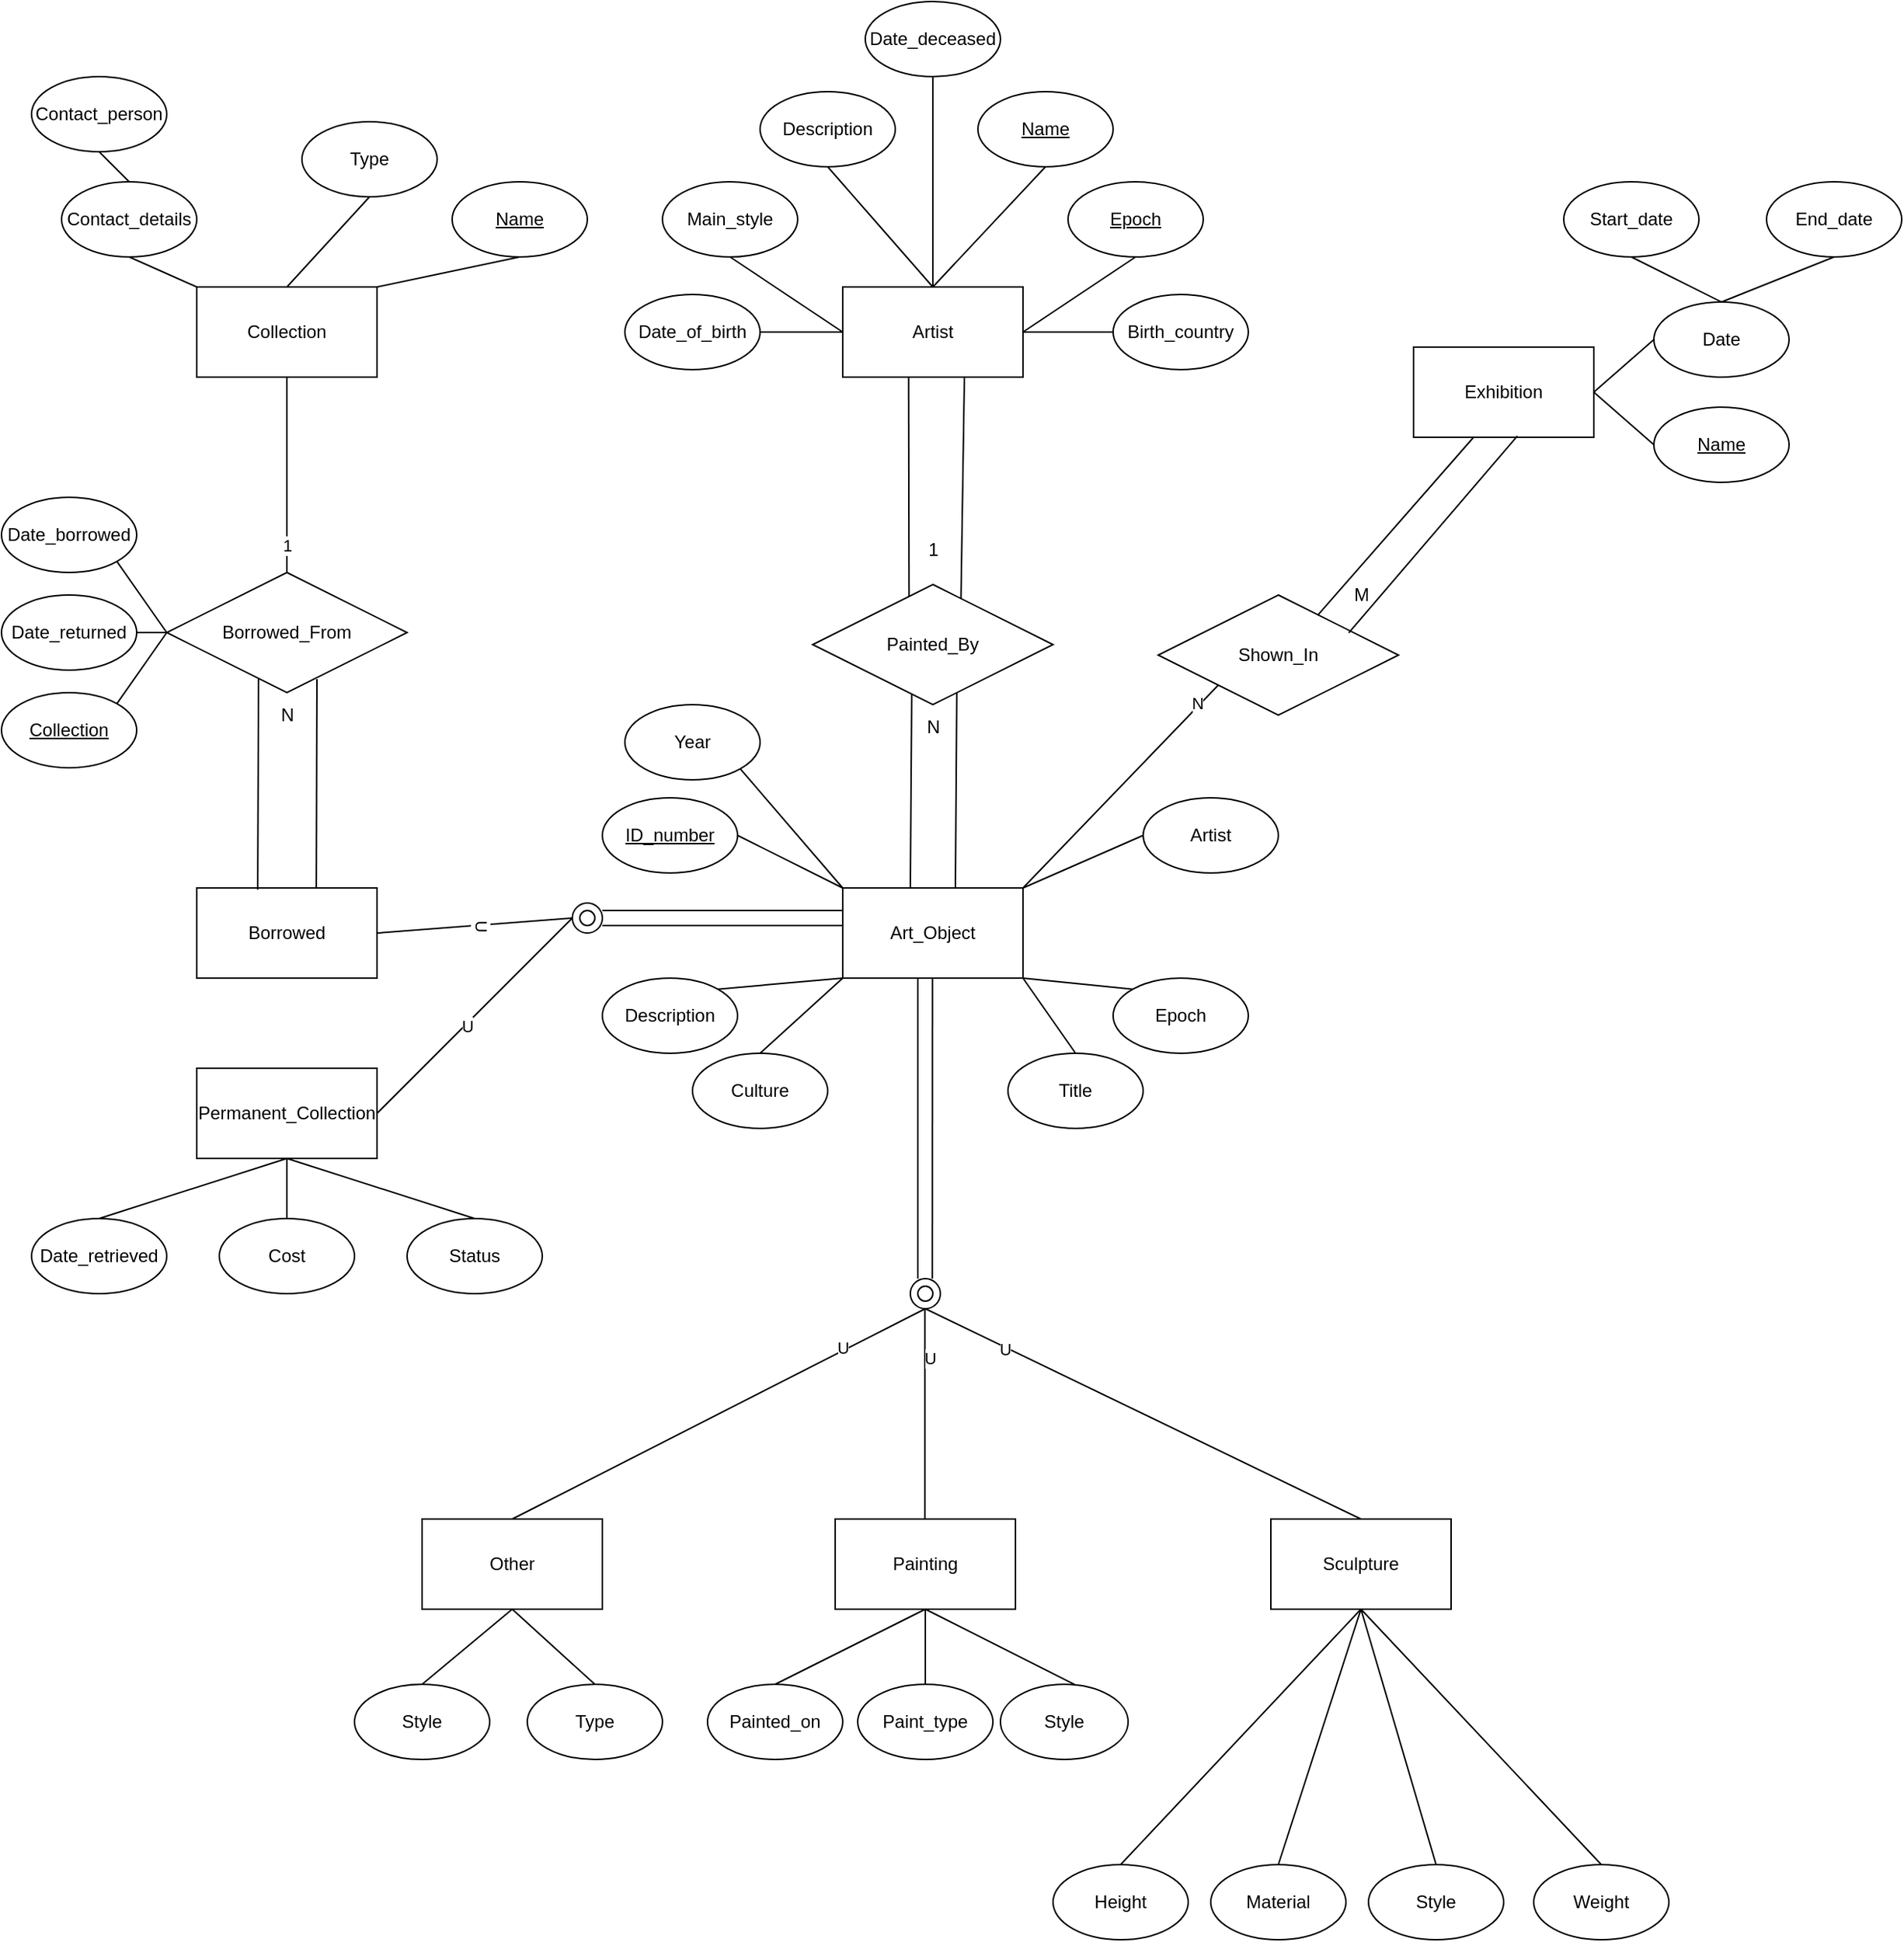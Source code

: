<mxfile version="22.1.5" type="github">
  <diagram id="R2lEEEUBdFMjLlhIrx00" name="Page-1">
    <mxGraphModel dx="1245" dy="2583" grid="1" gridSize="10" guides="1" tooltips="1" connect="1" arrows="1" fold="1" page="1" pageScale="1" pageWidth="850" pageHeight="1100" math="0" shadow="0" extFonts="Permanent Marker^https://fonts.googleapis.com/css?family=Permanent+Marker">
      <root>
        <mxCell id="0" />
        <mxCell id="1" parent="0" />
        <mxCell id="sVzuglEd-QTHvD8uHTBj-1" value="Collection" style="rounded=0;whiteSpace=wrap;html=1;" vertex="1" parent="1">
          <mxGeometry x="140" y="150" width="120" height="60" as="geometry" />
        </mxCell>
        <mxCell id="sVzuglEd-QTHvD8uHTBj-2" value="&lt;u&gt;Name&lt;/u&gt;" style="ellipse;whiteSpace=wrap;html=1;" vertex="1" parent="1">
          <mxGeometry x="310" y="80" width="90" height="50" as="geometry" />
        </mxCell>
        <mxCell id="sVzuglEd-QTHvD8uHTBj-3" value="Type" style="ellipse;whiteSpace=wrap;html=1;" vertex="1" parent="1">
          <mxGeometry x="210" y="40" width="90" height="50" as="geometry" />
        </mxCell>
        <mxCell id="sVzuglEd-QTHvD8uHTBj-4" value="" style="endArrow=none;html=1;rounded=0;exitX=1;exitY=0;exitDx=0;exitDy=0;entryX=0.5;entryY=1;entryDx=0;entryDy=0;" edge="1" parent="1" source="sVzuglEd-QTHvD8uHTBj-1" target="sVzuglEd-QTHvD8uHTBj-2">
          <mxGeometry width="50" height="50" relative="1" as="geometry">
            <mxPoint x="200" y="180" as="sourcePoint" />
            <mxPoint x="250" y="130" as="targetPoint" />
          </mxGeometry>
        </mxCell>
        <mxCell id="sVzuglEd-QTHvD8uHTBj-6" value="Contact_details" style="ellipse;whiteSpace=wrap;html=1;" vertex="1" parent="1">
          <mxGeometry x="50" y="80" width="90" height="50" as="geometry" />
        </mxCell>
        <mxCell id="sVzuglEd-QTHvD8uHTBj-7" value="" style="endArrow=none;html=1;rounded=0;exitX=0;exitY=0;exitDx=0;exitDy=0;entryX=0.5;entryY=1;entryDx=0;entryDy=0;" edge="1" parent="1" source="sVzuglEd-QTHvD8uHTBj-1" target="sVzuglEd-QTHvD8uHTBj-6">
          <mxGeometry width="50" height="50" relative="1" as="geometry">
            <mxPoint x="200" y="180" as="sourcePoint" />
            <mxPoint x="250" y="130" as="targetPoint" />
          </mxGeometry>
        </mxCell>
        <mxCell id="sVzuglEd-QTHvD8uHTBj-8" value="" style="endArrow=none;html=1;rounded=0;exitX=0.5;exitY=0;exitDx=0;exitDy=0;entryX=0.5;entryY=1;entryDx=0;entryDy=0;" edge="1" parent="1" source="sVzuglEd-QTHvD8uHTBj-1" target="sVzuglEd-QTHvD8uHTBj-3">
          <mxGeometry width="50" height="50" relative="1" as="geometry">
            <mxPoint x="200" y="180" as="sourcePoint" />
            <mxPoint x="250" y="130" as="targetPoint" />
          </mxGeometry>
        </mxCell>
        <mxCell id="sVzuglEd-QTHvD8uHTBj-9" value="Contact_person" style="ellipse;whiteSpace=wrap;html=1;" vertex="1" parent="1">
          <mxGeometry x="30" y="10" width="90" height="50" as="geometry" />
        </mxCell>
        <mxCell id="sVzuglEd-QTHvD8uHTBj-10" value="" style="endArrow=none;html=1;rounded=0;entryX=0.5;entryY=0;entryDx=0;entryDy=0;exitX=0.5;exitY=1;exitDx=0;exitDy=0;" edge="1" parent="1" source="sVzuglEd-QTHvD8uHTBj-9" target="sVzuglEd-QTHvD8uHTBj-6">
          <mxGeometry width="50" height="50" relative="1" as="geometry">
            <mxPoint x="200" y="180" as="sourcePoint" />
            <mxPoint x="250" y="130" as="targetPoint" />
          </mxGeometry>
        </mxCell>
        <mxCell id="sVzuglEd-QTHvD8uHTBj-11" value="Borrowed" style="rounded=0;whiteSpace=wrap;html=1;" vertex="1" parent="1">
          <mxGeometry x="140" y="550" width="120" height="60" as="geometry" />
        </mxCell>
        <mxCell id="sVzuglEd-QTHvD8uHTBj-16" value="Borrowed_From" style="rhombus;whiteSpace=wrap;html=1;" vertex="1" parent="1">
          <mxGeometry x="120" y="340" width="160" height="80" as="geometry" />
        </mxCell>
        <mxCell id="sVzuglEd-QTHvD8uHTBj-17" value="" style="endArrow=none;html=1;rounded=0;entryX=0.382;entryY=0.887;entryDx=0;entryDy=0;entryPerimeter=0;exitX=0.338;exitY=0.019;exitDx=0;exitDy=0;exitPerimeter=0;" edge="1" parent="1" source="sVzuglEd-QTHvD8uHTBj-11" target="sVzuglEd-QTHvD8uHTBj-16">
          <mxGeometry width="50" height="50" relative="1" as="geometry">
            <mxPoint x="181" y="570" as="sourcePoint" />
            <mxPoint x="170" y="430" as="targetPoint" />
          </mxGeometry>
        </mxCell>
        <mxCell id="sVzuglEd-QTHvD8uHTBj-18" value="" style="endArrow=none;html=1;rounded=0;entryX=0.382;entryY=0.887;entryDx=0;entryDy=0;entryPerimeter=0;exitX=0.663;exitY=0.002;exitDx=0;exitDy=0;exitPerimeter=0;" edge="1" parent="1" source="sVzuglEd-QTHvD8uHTBj-11">
          <mxGeometry width="50" height="50" relative="1" as="geometry">
            <mxPoint x="220" y="570" as="sourcePoint" />
            <mxPoint x="220" y="411" as="targetPoint" />
          </mxGeometry>
        </mxCell>
        <mxCell id="sVzuglEd-QTHvD8uHTBj-19" value="" style="endArrow=none;html=1;rounded=0;exitX=0.5;exitY=0;exitDx=0;exitDy=0;entryX=0.5;entryY=1;entryDx=0;entryDy=0;" edge="1" parent="1" source="sVzuglEd-QTHvD8uHTBj-16" target="sVzuglEd-QTHvD8uHTBj-1">
          <mxGeometry width="50" height="50" relative="1" as="geometry">
            <mxPoint x="150" y="290" as="sourcePoint" />
            <mxPoint x="200" y="240" as="targetPoint" />
          </mxGeometry>
        </mxCell>
        <mxCell id="sVzuglEd-QTHvD8uHTBj-20" value="1" style="edgeLabel;html=1;align=center;verticalAlign=middle;resizable=0;points=[];" vertex="1" connectable="0" parent="sVzuglEd-QTHvD8uHTBj-19">
          <mxGeometry x="-0.722" relative="1" as="geometry">
            <mxPoint as="offset" />
          </mxGeometry>
        </mxCell>
        <mxCell id="sVzuglEd-QTHvD8uHTBj-21" value="N" style="text;html=1;align=center;verticalAlign=middle;resizable=0;points=[];autosize=1;strokeColor=none;fillColor=none;" vertex="1" parent="1">
          <mxGeometry x="185" y="420" width="30" height="30" as="geometry" />
        </mxCell>
        <mxCell id="sVzuglEd-QTHvD8uHTBj-22" value="Date_returned" style="ellipse;whiteSpace=wrap;html=1;" vertex="1" parent="1">
          <mxGeometry x="10" y="355" width="90" height="50" as="geometry" />
        </mxCell>
        <mxCell id="sVzuglEd-QTHvD8uHTBj-23" value="&lt;u&gt;Collection&lt;/u&gt;" style="ellipse;whiteSpace=wrap;html=1;" vertex="1" parent="1">
          <mxGeometry x="10" y="420" width="90" height="50" as="geometry" />
        </mxCell>
        <mxCell id="sVzuglEd-QTHvD8uHTBj-24" value="Date_borrowed" style="ellipse;whiteSpace=wrap;html=1;" vertex="1" parent="1">
          <mxGeometry x="10" y="290" width="90" height="50" as="geometry" />
        </mxCell>
        <mxCell id="sVzuglEd-QTHvD8uHTBj-25" value="" style="endArrow=none;html=1;rounded=0;exitX=1;exitY=0.5;exitDx=0;exitDy=0;entryX=0;entryY=0.5;entryDx=0;entryDy=0;" edge="1" parent="1" source="sVzuglEd-QTHvD8uHTBj-22" target="sVzuglEd-QTHvD8uHTBj-16">
          <mxGeometry width="50" height="50" relative="1" as="geometry">
            <mxPoint x="120" y="390" as="sourcePoint" />
            <mxPoint x="170" y="340" as="targetPoint" />
          </mxGeometry>
        </mxCell>
        <mxCell id="sVzuglEd-QTHvD8uHTBj-26" value="" style="endArrow=none;html=1;rounded=0;entryX=1;entryY=1;entryDx=0;entryDy=0;" edge="1" parent="1" target="sVzuglEd-QTHvD8uHTBj-24">
          <mxGeometry width="50" height="50" relative="1" as="geometry">
            <mxPoint x="120" y="380" as="sourcePoint" />
            <mxPoint x="160" y="350" as="targetPoint" />
          </mxGeometry>
        </mxCell>
        <mxCell id="sVzuglEd-QTHvD8uHTBj-27" value="" style="endArrow=none;html=1;rounded=0;entryX=0;entryY=0.5;entryDx=0;entryDy=0;exitX=1;exitY=0;exitDx=0;exitDy=0;" edge="1" parent="1" source="sVzuglEd-QTHvD8uHTBj-23" target="sVzuglEd-QTHvD8uHTBj-16">
          <mxGeometry width="50" height="50" relative="1" as="geometry">
            <mxPoint x="110" y="400" as="sourcePoint" />
            <mxPoint x="160" y="350" as="targetPoint" />
          </mxGeometry>
        </mxCell>
        <mxCell id="sVzuglEd-QTHvD8uHTBj-28" value="Artist" style="rounded=0;whiteSpace=wrap;html=1;" vertex="1" parent="1">
          <mxGeometry x="570" y="150" width="120" height="60" as="geometry" />
        </mxCell>
        <mxCell id="sVzuglEd-QTHvD8uHTBj-29" value="Date_of_birth" style="ellipse;whiteSpace=wrap;html=1;" vertex="1" parent="1">
          <mxGeometry x="425" y="155" width="90" height="50" as="geometry" />
        </mxCell>
        <mxCell id="sVzuglEd-QTHvD8uHTBj-30" value="Main_style" style="ellipse;whiteSpace=wrap;html=1;" vertex="1" parent="1">
          <mxGeometry x="450" y="80" width="90" height="50" as="geometry" />
        </mxCell>
        <mxCell id="sVzuglEd-QTHvD8uHTBj-31" value="Description" style="ellipse;whiteSpace=wrap;html=1;" vertex="1" parent="1">
          <mxGeometry x="515" y="20" width="90" height="50" as="geometry" />
        </mxCell>
        <mxCell id="sVzuglEd-QTHvD8uHTBj-32" value="&lt;u&gt;Name&lt;/u&gt;" style="ellipse;whiteSpace=wrap;html=1;" vertex="1" parent="1">
          <mxGeometry x="660" y="20" width="90" height="50" as="geometry" />
        </mxCell>
        <mxCell id="sVzuglEd-QTHvD8uHTBj-33" value="&lt;u&gt;Epoch&lt;/u&gt;" style="ellipse;whiteSpace=wrap;html=1;" vertex="1" parent="1">
          <mxGeometry x="720" y="80" width="90" height="50" as="geometry" />
        </mxCell>
        <mxCell id="sVzuglEd-QTHvD8uHTBj-34" value="Date_deceased" style="ellipse;whiteSpace=wrap;html=1;" vertex="1" parent="1">
          <mxGeometry x="585" y="-40" width="90" height="50" as="geometry" />
        </mxCell>
        <mxCell id="sVzuglEd-QTHvD8uHTBj-35" value="" style="endArrow=none;html=1;rounded=0;exitX=0;exitY=0.5;exitDx=0;exitDy=0;entryX=1;entryY=0.5;entryDx=0;entryDy=0;" edge="1" parent="1" source="sVzuglEd-QTHvD8uHTBj-28" target="sVzuglEd-QTHvD8uHTBj-29">
          <mxGeometry width="50" height="50" relative="1" as="geometry">
            <mxPoint x="520" y="120" as="sourcePoint" />
            <mxPoint x="570" y="70" as="targetPoint" />
          </mxGeometry>
        </mxCell>
        <mxCell id="sVzuglEd-QTHvD8uHTBj-36" value="" style="endArrow=none;html=1;rounded=0;exitX=0;exitY=0.5;exitDx=0;exitDy=0;entryX=0.5;entryY=1;entryDx=0;entryDy=0;" edge="1" parent="1" source="sVzuglEd-QTHvD8uHTBj-28" target="sVzuglEd-QTHvD8uHTBj-30">
          <mxGeometry width="50" height="50" relative="1" as="geometry">
            <mxPoint x="520" y="120" as="sourcePoint" />
            <mxPoint x="570" y="70" as="targetPoint" />
          </mxGeometry>
        </mxCell>
        <mxCell id="sVzuglEd-QTHvD8uHTBj-37" value="" style="endArrow=none;html=1;rounded=0;exitX=0.5;exitY=0;exitDx=0;exitDy=0;" edge="1" parent="1" source="sVzuglEd-QTHvD8uHTBj-28">
          <mxGeometry width="50" height="50" relative="1" as="geometry">
            <mxPoint x="520" y="120" as="sourcePoint" />
            <mxPoint x="560" y="70" as="targetPoint" />
          </mxGeometry>
        </mxCell>
        <mxCell id="sVzuglEd-QTHvD8uHTBj-38" value="" style="endArrow=none;html=1;rounded=0;exitX=0.5;exitY=0;exitDx=0;exitDy=0;entryX=0.5;entryY=1;entryDx=0;entryDy=0;" edge="1" parent="1" source="sVzuglEd-QTHvD8uHTBj-28" target="sVzuglEd-QTHvD8uHTBj-34">
          <mxGeometry width="50" height="50" relative="1" as="geometry">
            <mxPoint x="520" y="120" as="sourcePoint" />
            <mxPoint x="570" y="70" as="targetPoint" />
          </mxGeometry>
        </mxCell>
        <mxCell id="sVzuglEd-QTHvD8uHTBj-39" value="" style="endArrow=none;html=1;rounded=0;exitX=0.5;exitY=0;exitDx=0;exitDy=0;entryX=0.5;entryY=1;entryDx=0;entryDy=0;" edge="1" parent="1" source="sVzuglEd-QTHvD8uHTBj-28" target="sVzuglEd-QTHvD8uHTBj-32">
          <mxGeometry width="50" height="50" relative="1" as="geometry">
            <mxPoint x="520" y="120" as="sourcePoint" />
            <mxPoint x="570" y="70" as="targetPoint" />
          </mxGeometry>
        </mxCell>
        <mxCell id="sVzuglEd-QTHvD8uHTBj-40" value="" style="endArrow=none;html=1;rounded=0;exitX=1;exitY=0.5;exitDx=0;exitDy=0;entryX=0.5;entryY=1;entryDx=0;entryDy=0;" edge="1" parent="1" source="sVzuglEd-QTHvD8uHTBj-28" target="sVzuglEd-QTHvD8uHTBj-33">
          <mxGeometry width="50" height="50" relative="1" as="geometry">
            <mxPoint x="520" y="120" as="sourcePoint" />
            <mxPoint x="570" y="70" as="targetPoint" />
          </mxGeometry>
        </mxCell>
        <mxCell id="sVzuglEd-QTHvD8uHTBj-41" value="Birth_country" style="ellipse;whiteSpace=wrap;html=1;" vertex="1" parent="1">
          <mxGeometry x="750" y="155" width="90" height="50" as="geometry" />
        </mxCell>
        <mxCell id="sVzuglEd-QTHvD8uHTBj-42" value="" style="endArrow=none;html=1;rounded=0;exitX=1;exitY=0.5;exitDx=0;exitDy=0;entryX=0;entryY=0.5;entryDx=0;entryDy=0;" edge="1" parent="1" source="sVzuglEd-QTHvD8uHTBj-28" target="sVzuglEd-QTHvD8uHTBj-41">
          <mxGeometry width="50" height="50" relative="1" as="geometry">
            <mxPoint x="670" y="130" as="sourcePoint" />
            <mxPoint x="720" y="80" as="targetPoint" />
          </mxGeometry>
        </mxCell>
        <mxCell id="sVzuglEd-QTHvD8uHTBj-43" value="Shown_In" style="rhombus;whiteSpace=wrap;html=1;" vertex="1" parent="1">
          <mxGeometry x="780" y="355" width="160" height="80" as="geometry" />
        </mxCell>
        <mxCell id="sVzuglEd-QTHvD8uHTBj-45" value="" style="endArrow=none;html=1;rounded=0;entryX=0.371;entryY=0.992;entryDx=0;entryDy=0;entryPerimeter=0;exitX=0.401;exitY=0.119;exitDx=0;exitDy=0;exitPerimeter=0;" edge="1" parent="1" source="sVzuglEd-QTHvD8uHTBj-75">
          <mxGeometry width="50" height="50" relative="1" as="geometry">
            <mxPoint x="613.82" y="349.68" as="sourcePoint" />
            <mxPoint x="613.86" y="210" as="targetPoint" />
          </mxGeometry>
        </mxCell>
        <mxCell id="sVzuglEd-QTHvD8uHTBj-47" value="" style="endArrow=none;html=1;rounded=0;entryX=0.371;entryY=0.992;entryDx=0;entryDy=0;entryPerimeter=0;exitX=0.617;exitY=0.125;exitDx=0;exitDy=0;exitPerimeter=0;" edge="1" parent="1" source="sVzuglEd-QTHvD8uHTBj-75">
          <mxGeometry width="50" height="50" relative="1" as="geometry">
            <mxPoint x="650" y="349" as="sourcePoint" />
            <mxPoint x="651" y="210" as="targetPoint" />
          </mxGeometry>
        </mxCell>
        <mxCell id="sVzuglEd-QTHvD8uHTBj-48" value="1" style="text;html=1;align=center;verticalAlign=middle;resizable=0;points=[];autosize=1;strokeColor=none;fillColor=none;" vertex="1" parent="1">
          <mxGeometry x="615" y="310" width="30" height="30" as="geometry" />
        </mxCell>
        <mxCell id="sVzuglEd-QTHvD8uHTBj-49" value="" style="endArrow=none;html=1;rounded=0;entryX=0.371;entryY=0.992;entryDx=0;entryDy=0;entryPerimeter=0;exitX=0.403;exitY=0.115;exitDx=0;exitDy=0;exitPerimeter=0;" edge="1" parent="1">
          <mxGeometry width="50" height="50" relative="1" as="geometry">
            <mxPoint x="615" y="550" as="sourcePoint" />
            <mxPoint x="616" y="411" as="targetPoint" />
          </mxGeometry>
        </mxCell>
        <mxCell id="sVzuglEd-QTHvD8uHTBj-50" value="" style="endArrow=none;html=1;rounded=0;entryX=0.371;entryY=0.992;entryDx=0;entryDy=0;entryPerimeter=0;exitX=0.403;exitY=0.115;exitDx=0;exitDy=0;exitPerimeter=0;" edge="1" parent="1">
          <mxGeometry width="50" height="50" relative="1" as="geometry">
            <mxPoint x="645" y="550" as="sourcePoint" />
            <mxPoint x="646" y="411" as="targetPoint" />
          </mxGeometry>
        </mxCell>
        <mxCell id="sVzuglEd-QTHvD8uHTBj-51" value="N" style="text;html=1;align=center;verticalAlign=middle;resizable=0;points=[];autosize=1;strokeColor=none;fillColor=none;" vertex="1" parent="1">
          <mxGeometry x="615" y="428" width="30" height="30" as="geometry" />
        </mxCell>
        <mxCell id="sVzuglEd-QTHvD8uHTBj-52" value="Art_Object" style="rounded=0;whiteSpace=wrap;html=1;" vertex="1" parent="1">
          <mxGeometry x="570" y="550" width="120" height="60" as="geometry" />
        </mxCell>
        <mxCell id="sVzuglEd-QTHvD8uHTBj-53" value="&lt;u&gt;ID_number&lt;/u&gt;" style="ellipse;whiteSpace=wrap;html=1;" vertex="1" parent="1">
          <mxGeometry x="410" y="490" width="90" height="50" as="geometry" />
        </mxCell>
        <mxCell id="sVzuglEd-QTHvD8uHTBj-54" value="" style="endArrow=none;html=1;rounded=0;entryX=0;entryY=0;entryDx=0;entryDy=0;exitX=1;exitY=0.5;exitDx=0;exitDy=0;" edge="1" parent="1" source="sVzuglEd-QTHvD8uHTBj-53" target="sVzuglEd-QTHvD8uHTBj-52">
          <mxGeometry width="50" height="50" relative="1" as="geometry">
            <mxPoint x="490" y="540" as="sourcePoint" />
            <mxPoint x="500" y="480" as="targetPoint" />
          </mxGeometry>
        </mxCell>
        <mxCell id="sVzuglEd-QTHvD8uHTBj-55" value="Artist" style="ellipse;whiteSpace=wrap;html=1;" vertex="1" parent="1">
          <mxGeometry x="770" y="490" width="90" height="50" as="geometry" />
        </mxCell>
        <mxCell id="sVzuglEd-QTHvD8uHTBj-56" value="" style="endArrow=none;html=1;rounded=0;entryX=1;entryY=0;entryDx=0;entryDy=0;exitX=0;exitY=0.5;exitDx=0;exitDy=0;" edge="1" parent="1" source="sVzuglEd-QTHvD8uHTBj-55" target="sVzuglEd-QTHvD8uHTBj-52">
          <mxGeometry width="50" height="50" relative="1" as="geometry">
            <mxPoint x="630" y="620" as="sourcePoint" />
            <mxPoint x="680" y="570" as="targetPoint" />
          </mxGeometry>
        </mxCell>
        <mxCell id="sVzuglEd-QTHvD8uHTBj-57" value="Description" style="ellipse;whiteSpace=wrap;html=1;" vertex="1" parent="1">
          <mxGeometry x="410" y="610" width="90" height="50" as="geometry" />
        </mxCell>
        <mxCell id="sVzuglEd-QTHvD8uHTBj-58" value="Culture" style="ellipse;whiteSpace=wrap;html=1;" vertex="1" parent="1">
          <mxGeometry x="470" y="660" width="90" height="50" as="geometry" />
        </mxCell>
        <mxCell id="sVzuglEd-QTHvD8uHTBj-59" value="Epoch" style="ellipse;whiteSpace=wrap;html=1;" vertex="1" parent="1">
          <mxGeometry x="750" y="610" width="90" height="50" as="geometry" />
        </mxCell>
        <mxCell id="sVzuglEd-QTHvD8uHTBj-60" value="Title" style="ellipse;whiteSpace=wrap;html=1;" vertex="1" parent="1">
          <mxGeometry x="680" y="660" width="90" height="50" as="geometry" />
        </mxCell>
        <mxCell id="sVzuglEd-QTHvD8uHTBj-61" value="" style="endArrow=none;html=1;rounded=0;exitX=0;exitY=1;exitDx=0;exitDy=0;entryX=1;entryY=0;entryDx=0;entryDy=0;" edge="1" parent="1" source="sVzuglEd-QTHvD8uHTBj-52" target="sVzuglEd-QTHvD8uHTBj-57">
          <mxGeometry width="50" height="50" relative="1" as="geometry">
            <mxPoint x="520" y="540" as="sourcePoint" />
            <mxPoint x="570" y="490" as="targetPoint" />
          </mxGeometry>
        </mxCell>
        <mxCell id="sVzuglEd-QTHvD8uHTBj-62" value="" style="endArrow=none;html=1;rounded=0;entryX=0;entryY=1;entryDx=0;entryDy=0;exitX=0.5;exitY=0;exitDx=0;exitDy=0;" edge="1" parent="1" source="sVzuglEd-QTHvD8uHTBj-58" target="sVzuglEd-QTHvD8uHTBj-52">
          <mxGeometry width="50" height="50" relative="1" as="geometry">
            <mxPoint x="520" y="540" as="sourcePoint" />
            <mxPoint x="570" y="490" as="targetPoint" />
          </mxGeometry>
        </mxCell>
        <mxCell id="sVzuglEd-QTHvD8uHTBj-63" value="" style="endArrow=none;html=1;rounded=0;entryX=1;entryY=1;entryDx=0;entryDy=0;exitX=0;exitY=0;exitDx=0;exitDy=0;" edge="1" parent="1" source="sVzuglEd-QTHvD8uHTBj-59" target="sVzuglEd-QTHvD8uHTBj-52">
          <mxGeometry width="50" height="50" relative="1" as="geometry">
            <mxPoint x="520" y="540" as="sourcePoint" />
            <mxPoint x="570" y="490" as="targetPoint" />
          </mxGeometry>
        </mxCell>
        <mxCell id="sVzuglEd-QTHvD8uHTBj-64" value="" style="endArrow=none;html=1;rounded=0;entryX=1;entryY=1;entryDx=0;entryDy=0;exitX=0.5;exitY=0;exitDx=0;exitDy=0;" edge="1" parent="1" source="sVzuglEd-QTHvD8uHTBj-60" target="sVzuglEd-QTHvD8uHTBj-52">
          <mxGeometry width="50" height="50" relative="1" as="geometry">
            <mxPoint x="520" y="540" as="sourcePoint" />
            <mxPoint x="570" y="490" as="targetPoint" />
          </mxGeometry>
        </mxCell>
        <mxCell id="sVzuglEd-QTHvD8uHTBj-65" value="Year" style="ellipse;whiteSpace=wrap;html=1;" vertex="1" parent="1">
          <mxGeometry x="425" y="428" width="90" height="50" as="geometry" />
        </mxCell>
        <mxCell id="sVzuglEd-QTHvD8uHTBj-66" value="" style="endArrow=none;html=1;rounded=0;exitX=0;exitY=0;exitDx=0;exitDy=0;entryX=1;entryY=1;entryDx=0;entryDy=0;" edge="1" parent="1" source="sVzuglEd-QTHvD8uHTBj-52" target="sVzuglEd-QTHvD8uHTBj-65">
          <mxGeometry width="50" height="50" relative="1" as="geometry">
            <mxPoint x="520" y="540" as="sourcePoint" />
            <mxPoint x="570" y="490" as="targetPoint" />
          </mxGeometry>
        </mxCell>
        <mxCell id="sVzuglEd-QTHvD8uHTBj-67" value="" style="endArrow=none;html=1;rounded=0;exitX=0;exitY=0.25;exitDx=0;exitDy=0;" edge="1" parent="1" source="sVzuglEd-QTHvD8uHTBj-52">
          <mxGeometry width="50" height="50" relative="1" as="geometry">
            <mxPoint x="310" y="490" as="sourcePoint" />
            <mxPoint x="410" y="565" as="targetPoint" />
          </mxGeometry>
        </mxCell>
        <mxCell id="sVzuglEd-QTHvD8uHTBj-68" value="" style="endArrow=none;html=1;rounded=0;exitX=0;exitY=0.25;exitDx=0;exitDy=0;" edge="1" parent="1">
          <mxGeometry width="50" height="50" relative="1" as="geometry">
            <mxPoint x="570" y="575" as="sourcePoint" />
            <mxPoint x="410" y="575" as="targetPoint" />
          </mxGeometry>
        </mxCell>
        <mxCell id="sVzuglEd-QTHvD8uHTBj-69" value="" style="ellipse;whiteSpace=wrap;html=1;aspect=fixed;" vertex="1" parent="1">
          <mxGeometry x="390" y="560" width="20" height="20" as="geometry" />
        </mxCell>
        <mxCell id="sVzuglEd-QTHvD8uHTBj-72" value="" style="ellipse;whiteSpace=wrap;html=1;aspect=fixed;" vertex="1" parent="1">
          <mxGeometry x="395" y="565" width="10" height="10" as="geometry" />
        </mxCell>
        <mxCell id="sVzuglEd-QTHvD8uHTBj-73" value="" style="endArrow=none;html=1;rounded=0;exitX=0;exitY=0.5;exitDx=0;exitDy=0;entryX=1;entryY=0.5;entryDx=0;entryDy=0;" edge="1" parent="1" source="sVzuglEd-QTHvD8uHTBj-69" target="sVzuglEd-QTHvD8uHTBj-11">
          <mxGeometry width="50" height="50" relative="1" as="geometry">
            <mxPoint x="280" y="530" as="sourcePoint" />
            <mxPoint x="330" y="480" as="targetPoint" />
          </mxGeometry>
        </mxCell>
        <mxCell id="sVzuglEd-QTHvD8uHTBj-74" value="U" style="edgeLabel;html=1;align=center;verticalAlign=middle;resizable=0;points=[];rotation=90;" vertex="1" connectable="0" parent="sVzuglEd-QTHvD8uHTBj-73">
          <mxGeometry x="-0.072" y="3" relative="1" as="geometry">
            <mxPoint y="-3" as="offset" />
          </mxGeometry>
        </mxCell>
        <mxCell id="sVzuglEd-QTHvD8uHTBj-75" value="Painted_By" style="rhombus;whiteSpace=wrap;html=1;" vertex="1" parent="1">
          <mxGeometry x="550" y="348" width="160" height="80" as="geometry" />
        </mxCell>
        <mxCell id="sVzuglEd-QTHvD8uHTBj-76" value="" style="endArrow=none;html=1;rounded=0;entryX=0;entryY=1;entryDx=0;entryDy=0;" edge="1" parent="1" target="sVzuglEd-QTHvD8uHTBj-43">
          <mxGeometry width="50" height="50" relative="1" as="geometry">
            <mxPoint x="690" y="550" as="sourcePoint" />
            <mxPoint x="740" y="460" as="targetPoint" />
          </mxGeometry>
        </mxCell>
        <mxCell id="sVzuglEd-QTHvD8uHTBj-77" value="N" style="edgeLabel;html=1;align=center;verticalAlign=middle;resizable=0;points=[];" vertex="1" connectable="0" parent="sVzuglEd-QTHvD8uHTBj-76">
          <mxGeometry x="0.81" y="2" relative="1" as="geometry">
            <mxPoint as="offset" />
          </mxGeometry>
        </mxCell>
        <mxCell id="sVzuglEd-QTHvD8uHTBj-78" value="" style="endArrow=none;html=1;rounded=0;entryX=0.664;entryY=0.168;entryDx=0;entryDy=0;entryPerimeter=0;" edge="1" parent="1" target="sVzuglEd-QTHvD8uHTBj-43">
          <mxGeometry width="50" height="50" relative="1" as="geometry">
            <mxPoint x="990" y="250" as="sourcePoint" />
            <mxPoint x="790" y="320" as="targetPoint" />
          </mxGeometry>
        </mxCell>
        <mxCell id="sVzuglEd-QTHvD8uHTBj-79" value="Exhibition" style="rounded=0;whiteSpace=wrap;html=1;" vertex="1" parent="1">
          <mxGeometry x="950" y="190" width="120" height="60" as="geometry" />
        </mxCell>
        <mxCell id="sVzuglEd-QTHvD8uHTBj-80" value="" style="endArrow=none;html=1;rounded=0;entryX=0.793;entryY=0.315;entryDx=0;entryDy=0;entryPerimeter=0;exitX=0.576;exitY=0.986;exitDx=0;exitDy=0;exitPerimeter=0;" edge="1" parent="1" source="sVzuglEd-QTHvD8uHTBj-79" target="sVzuglEd-QTHvD8uHTBj-43">
          <mxGeometry width="50" height="50" relative="1" as="geometry">
            <mxPoint x="1010" y="260" as="sourcePoint" />
            <mxPoint x="910" y="377" as="targetPoint" />
          </mxGeometry>
        </mxCell>
        <mxCell id="sVzuglEd-QTHvD8uHTBj-81" value="M" style="text;html=1;align=center;verticalAlign=middle;resizable=0;points=[];autosize=1;strokeColor=none;fillColor=none;" vertex="1" parent="1">
          <mxGeometry x="900" y="340" width="30" height="30" as="geometry" />
        </mxCell>
        <mxCell id="sVzuglEd-QTHvD8uHTBj-85" value="Date" style="ellipse;whiteSpace=wrap;html=1;" vertex="1" parent="1">
          <mxGeometry x="1110" y="160" width="90" height="50" as="geometry" />
        </mxCell>
        <mxCell id="sVzuglEd-QTHvD8uHTBj-86" value="&lt;u&gt;Name&lt;/u&gt;" style="ellipse;whiteSpace=wrap;html=1;" vertex="1" parent="1">
          <mxGeometry x="1110" y="230" width="90" height="50" as="geometry" />
        </mxCell>
        <mxCell id="sVzuglEd-QTHvD8uHTBj-87" value="" style="endArrow=none;html=1;rounded=0;entryX=1;entryY=0.5;entryDx=0;entryDy=0;exitX=0;exitY=0.5;exitDx=0;exitDy=0;" edge="1" parent="1" source="sVzuglEd-QTHvD8uHTBj-85" target="sVzuglEd-QTHvD8uHTBj-79">
          <mxGeometry width="50" height="50" relative="1" as="geometry">
            <mxPoint x="1140" y="280" as="sourcePoint" />
            <mxPoint x="1190" y="230" as="targetPoint" />
          </mxGeometry>
        </mxCell>
        <mxCell id="sVzuglEd-QTHvD8uHTBj-88" value="" style="endArrow=none;html=1;rounded=0;entryX=1;entryY=0.5;entryDx=0;entryDy=0;exitX=0;exitY=0.5;exitDx=0;exitDy=0;" edge="1" parent="1" source="sVzuglEd-QTHvD8uHTBj-86" target="sVzuglEd-QTHvD8uHTBj-79">
          <mxGeometry width="50" height="50" relative="1" as="geometry">
            <mxPoint x="1140" y="280" as="sourcePoint" />
            <mxPoint x="1190" y="230" as="targetPoint" />
          </mxGeometry>
        </mxCell>
        <mxCell id="sVzuglEd-QTHvD8uHTBj-89" value="Start_date" style="ellipse;whiteSpace=wrap;html=1;" vertex="1" parent="1">
          <mxGeometry x="1050" y="80" width="90" height="50" as="geometry" />
        </mxCell>
        <mxCell id="sVzuglEd-QTHvD8uHTBj-90" value="End_date" style="ellipse;whiteSpace=wrap;html=1;" vertex="1" parent="1">
          <mxGeometry x="1185" y="80" width="90" height="50" as="geometry" />
        </mxCell>
        <mxCell id="sVzuglEd-QTHvD8uHTBj-91" value="" style="endArrow=none;html=1;rounded=0;entryX=0.5;entryY=0;entryDx=0;entryDy=0;exitX=0.5;exitY=1;exitDx=0;exitDy=0;" edge="1" parent="1" source="sVzuglEd-QTHvD8uHTBj-89" target="sVzuglEd-QTHvD8uHTBj-85">
          <mxGeometry width="50" height="50" relative="1" as="geometry">
            <mxPoint x="1140" y="210" as="sourcePoint" />
            <mxPoint x="1190" y="160" as="targetPoint" />
          </mxGeometry>
        </mxCell>
        <mxCell id="sVzuglEd-QTHvD8uHTBj-92" value="" style="endArrow=none;html=1;rounded=0;entryX=0.5;entryY=0;entryDx=0;entryDy=0;exitX=0.5;exitY=1;exitDx=0;exitDy=0;" edge="1" parent="1" source="sVzuglEd-QTHvD8uHTBj-90" target="sVzuglEd-QTHvD8uHTBj-85">
          <mxGeometry width="50" height="50" relative="1" as="geometry">
            <mxPoint x="1140" y="210" as="sourcePoint" />
            <mxPoint x="1190" y="160" as="targetPoint" />
          </mxGeometry>
        </mxCell>
        <mxCell id="sVzuglEd-QTHvD8uHTBj-93" value="Permanent_Collection" style="rounded=0;whiteSpace=wrap;html=1;" vertex="1" parent="1">
          <mxGeometry x="140" y="670" width="120" height="60" as="geometry" />
        </mxCell>
        <mxCell id="sVzuglEd-QTHvD8uHTBj-95" value="Status" style="ellipse;whiteSpace=wrap;html=1;" vertex="1" parent="1">
          <mxGeometry x="280" y="770" width="90" height="50" as="geometry" />
        </mxCell>
        <mxCell id="sVzuglEd-QTHvD8uHTBj-96" value="Date_retrieved" style="ellipse;whiteSpace=wrap;html=1;" vertex="1" parent="1">
          <mxGeometry x="30" y="770" width="90" height="50" as="geometry" />
        </mxCell>
        <mxCell id="sVzuglEd-QTHvD8uHTBj-97" value="Cost" style="ellipse;whiteSpace=wrap;html=1;" vertex="1" parent="1">
          <mxGeometry x="155" y="770" width="90" height="50" as="geometry" />
        </mxCell>
        <mxCell id="sVzuglEd-QTHvD8uHTBj-98" value="" style="endArrow=none;html=1;rounded=0;entryX=0.5;entryY=1;entryDx=0;entryDy=0;exitX=0.5;exitY=0;exitDx=0;exitDy=0;" edge="1" parent="1" source="sVzuglEd-QTHvD8uHTBj-96" target="sVzuglEd-QTHvD8uHTBj-93">
          <mxGeometry width="50" height="50" relative="1" as="geometry">
            <mxPoint x="80" y="790" as="sourcePoint" />
            <mxPoint x="130" y="740" as="targetPoint" />
          </mxGeometry>
        </mxCell>
        <mxCell id="sVzuglEd-QTHvD8uHTBj-99" value="" style="endArrow=none;html=1;rounded=0;exitX=0.5;exitY=0;exitDx=0;exitDy=0;" edge="1" parent="1" source="sVzuglEd-QTHvD8uHTBj-97">
          <mxGeometry width="50" height="50" relative="1" as="geometry">
            <mxPoint x="80" y="790" as="sourcePoint" />
            <mxPoint x="200" y="730" as="targetPoint" />
          </mxGeometry>
        </mxCell>
        <mxCell id="sVzuglEd-QTHvD8uHTBj-100" value="" style="endArrow=none;html=1;rounded=0;exitX=0.5;exitY=0;exitDx=0;exitDy=0;" edge="1" parent="1" source="sVzuglEd-QTHvD8uHTBj-95">
          <mxGeometry width="50" height="50" relative="1" as="geometry">
            <mxPoint x="80" y="790" as="sourcePoint" />
            <mxPoint x="200" y="730" as="targetPoint" />
          </mxGeometry>
        </mxCell>
        <mxCell id="sVzuglEd-QTHvD8uHTBj-101" value="" style="endArrow=none;html=1;rounded=0;exitX=1;exitY=0.5;exitDx=0;exitDy=0;" edge="1" parent="1" source="sVzuglEd-QTHvD8uHTBj-93">
          <mxGeometry width="50" height="50" relative="1" as="geometry">
            <mxPoint x="320" y="750" as="sourcePoint" />
            <mxPoint x="390" y="570" as="targetPoint" />
          </mxGeometry>
        </mxCell>
        <mxCell id="sVzuglEd-QTHvD8uHTBj-102" value="U" style="edgeLabel;html=1;align=center;verticalAlign=middle;resizable=0;points=[];rotation=0;" vertex="1" connectable="0" parent="sVzuglEd-QTHvD8uHTBj-101">
          <mxGeometry x="-0.091" y="-1" relative="1" as="geometry">
            <mxPoint as="offset" />
          </mxGeometry>
        </mxCell>
        <mxCell id="sVzuglEd-QTHvD8uHTBj-103" value="" style="endArrow=none;html=1;rounded=0;" edge="1" parent="1">
          <mxGeometry width="50" height="50" relative="1" as="geometry">
            <mxPoint x="620" y="810" as="sourcePoint" />
            <mxPoint x="620" y="610" as="targetPoint" />
          </mxGeometry>
        </mxCell>
        <mxCell id="sVzuglEd-QTHvD8uHTBj-104" value="" style="endArrow=none;html=1;rounded=0;entryX=0.369;entryY=1.057;entryDx=0;entryDy=0;entryPerimeter=0;" edge="1" parent="1">
          <mxGeometry width="50" height="50" relative="1" as="geometry">
            <mxPoint x="629.66" y="810" as="sourcePoint" />
            <mxPoint x="629.75" y="610" as="targetPoint" />
          </mxGeometry>
        </mxCell>
        <mxCell id="sVzuglEd-QTHvD8uHTBj-105" value="" style="ellipse;whiteSpace=wrap;html=1;aspect=fixed;" vertex="1" parent="1">
          <mxGeometry x="615" y="810" width="20" height="20" as="geometry" />
        </mxCell>
        <mxCell id="sVzuglEd-QTHvD8uHTBj-106" value="" style="ellipse;whiteSpace=wrap;html=1;aspect=fixed;" vertex="1" parent="1">
          <mxGeometry x="620" y="815" width="10" height="10" as="geometry" />
        </mxCell>
        <mxCell id="sVzuglEd-QTHvD8uHTBj-107" value="Sculpture" style="rounded=0;whiteSpace=wrap;html=1;" vertex="1" parent="1">
          <mxGeometry x="855" y="970" width="120" height="60" as="geometry" />
        </mxCell>
        <mxCell id="sVzuglEd-QTHvD8uHTBj-108" value="Painting" style="rounded=0;whiteSpace=wrap;html=1;" vertex="1" parent="1">
          <mxGeometry x="565" y="970" width="120" height="60" as="geometry" />
        </mxCell>
        <mxCell id="sVzuglEd-QTHvD8uHTBj-109" value="Other" style="rounded=0;whiteSpace=wrap;html=1;" vertex="1" parent="1">
          <mxGeometry x="290" y="970" width="120" height="60" as="geometry" />
        </mxCell>
        <mxCell id="sVzuglEd-QTHvD8uHTBj-110" value="Style" style="ellipse;whiteSpace=wrap;html=1;" vertex="1" parent="1">
          <mxGeometry x="245" y="1080" width="90" height="50" as="geometry" />
        </mxCell>
        <mxCell id="sVzuglEd-QTHvD8uHTBj-112" value="Type" style="ellipse;whiteSpace=wrap;html=1;" vertex="1" parent="1">
          <mxGeometry x="360" y="1080" width="90" height="50" as="geometry" />
        </mxCell>
        <mxCell id="sVzuglEd-QTHvD8uHTBj-113" value="Height" style="ellipse;whiteSpace=wrap;html=1;" vertex="1" parent="1">
          <mxGeometry x="710" y="1200" width="90" height="50" as="geometry" />
        </mxCell>
        <mxCell id="sVzuglEd-QTHvD8uHTBj-115" value="Material" style="ellipse;whiteSpace=wrap;html=1;" vertex="1" parent="1">
          <mxGeometry x="815" y="1200" width="90" height="50" as="geometry" />
        </mxCell>
        <mxCell id="sVzuglEd-QTHvD8uHTBj-116" value="Style" style="ellipse;whiteSpace=wrap;html=1;" vertex="1" parent="1">
          <mxGeometry x="920" y="1200" width="90" height="50" as="geometry" />
        </mxCell>
        <mxCell id="sVzuglEd-QTHvD8uHTBj-117" value="Weight" style="ellipse;whiteSpace=wrap;html=1;" vertex="1" parent="1">
          <mxGeometry x="1030" y="1200" width="90" height="50" as="geometry" />
        </mxCell>
        <mxCell id="sVzuglEd-QTHvD8uHTBj-118" value="" style="endArrow=none;html=1;rounded=0;entryX=0.5;entryY=1;entryDx=0;entryDy=0;exitX=0.5;exitY=0;exitDx=0;exitDy=0;" edge="1" parent="1" source="sVzuglEd-QTHvD8uHTBj-110" target="sVzuglEd-QTHvD8uHTBj-109">
          <mxGeometry width="50" height="50" relative="1" as="geometry">
            <mxPoint x="410" y="1200" as="sourcePoint" />
            <mxPoint x="460" y="1150" as="targetPoint" />
          </mxGeometry>
        </mxCell>
        <mxCell id="sVzuglEd-QTHvD8uHTBj-119" value="" style="endArrow=none;html=1;rounded=0;entryX=0.5;entryY=1;entryDx=0;entryDy=0;exitX=0.5;exitY=0;exitDx=0;exitDy=0;" edge="1" parent="1" source="sVzuglEd-QTHvD8uHTBj-112" target="sVzuglEd-QTHvD8uHTBj-109">
          <mxGeometry width="50" height="50" relative="1" as="geometry">
            <mxPoint x="410" y="1200" as="sourcePoint" />
            <mxPoint x="460" y="1150" as="targetPoint" />
          </mxGeometry>
        </mxCell>
        <mxCell id="sVzuglEd-QTHvD8uHTBj-120" value="" style="endArrow=none;html=1;rounded=0;entryX=0.5;entryY=1;entryDx=0;entryDy=0;exitX=0.5;exitY=0;exitDx=0;exitDy=0;" edge="1" parent="1" source="sVzuglEd-QTHvD8uHTBj-113" target="sVzuglEd-QTHvD8uHTBj-107">
          <mxGeometry width="50" height="50" relative="1" as="geometry">
            <mxPoint x="620" y="1200" as="sourcePoint" />
            <mxPoint x="670" y="1150" as="targetPoint" />
          </mxGeometry>
        </mxCell>
        <mxCell id="sVzuglEd-QTHvD8uHTBj-121" value="" style="endArrow=none;html=1;rounded=0;exitX=0.5;exitY=0;exitDx=0;exitDy=0;entryX=0.5;entryY=1;entryDx=0;entryDy=0;" edge="1" parent="1" source="sVzuglEd-QTHvD8uHTBj-115" target="sVzuglEd-QTHvD8uHTBj-107">
          <mxGeometry width="50" height="50" relative="1" as="geometry">
            <mxPoint x="620" y="1200" as="sourcePoint" />
            <mxPoint x="620" y="1030" as="targetPoint" />
          </mxGeometry>
        </mxCell>
        <mxCell id="sVzuglEd-QTHvD8uHTBj-122" value="" style="endArrow=none;html=1;rounded=0;entryX=0.5;entryY=1;entryDx=0;entryDy=0;exitX=0.5;exitY=0;exitDx=0;exitDy=0;" edge="1" parent="1" source="sVzuglEd-QTHvD8uHTBj-116" target="sVzuglEd-QTHvD8uHTBj-107">
          <mxGeometry width="50" height="50" relative="1" as="geometry">
            <mxPoint x="620" y="1200" as="sourcePoint" />
            <mxPoint x="670" y="1150" as="targetPoint" />
          </mxGeometry>
        </mxCell>
        <mxCell id="sVzuglEd-QTHvD8uHTBj-123" value="" style="endArrow=none;html=1;rounded=0;exitX=0.5;exitY=0;exitDx=0;exitDy=0;entryX=0.5;entryY=1;entryDx=0;entryDy=0;" edge="1" parent="1" source="sVzuglEd-QTHvD8uHTBj-117" target="sVzuglEd-QTHvD8uHTBj-107">
          <mxGeometry width="50" height="50" relative="1" as="geometry">
            <mxPoint x="620" y="1200" as="sourcePoint" />
            <mxPoint x="860" y="1030" as="targetPoint" />
          </mxGeometry>
        </mxCell>
        <mxCell id="sVzuglEd-QTHvD8uHTBj-124" value="Painted_on" style="ellipse;whiteSpace=wrap;html=1;" vertex="1" parent="1">
          <mxGeometry x="480" y="1080" width="90" height="50" as="geometry" />
        </mxCell>
        <mxCell id="sVzuglEd-QTHvD8uHTBj-125" value="Paint_type" style="ellipse;whiteSpace=wrap;html=1;" vertex="1" parent="1">
          <mxGeometry x="580" y="1080" width="90" height="50" as="geometry" />
        </mxCell>
        <mxCell id="sVzuglEd-QTHvD8uHTBj-126" value="Style" style="ellipse;whiteSpace=wrap;html=1;" vertex="1" parent="1">
          <mxGeometry x="675" y="1080" width="85" height="50" as="geometry" />
        </mxCell>
        <mxCell id="sVzuglEd-QTHvD8uHTBj-127" value="" style="endArrow=none;html=1;rounded=0;entryX=0.5;entryY=1;entryDx=0;entryDy=0;exitX=0.5;exitY=0;exitDx=0;exitDy=0;" edge="1" parent="1" source="sVzuglEd-QTHvD8uHTBj-124" target="sVzuglEd-QTHvD8uHTBj-108">
          <mxGeometry width="50" height="50" relative="1" as="geometry">
            <mxPoint x="580" y="1100" as="sourcePoint" />
            <mxPoint x="630" y="1050" as="targetPoint" />
          </mxGeometry>
        </mxCell>
        <mxCell id="sVzuglEd-QTHvD8uHTBj-129" value="" style="endArrow=none;html=1;rounded=0;entryX=0.5;entryY=1;entryDx=0;entryDy=0;exitX=0.5;exitY=0;exitDx=0;exitDy=0;" edge="1" parent="1" source="sVzuglEd-QTHvD8uHTBj-125" target="sVzuglEd-QTHvD8uHTBj-108">
          <mxGeometry width="50" height="50" relative="1" as="geometry">
            <mxPoint x="610" y="1090" as="sourcePoint" />
            <mxPoint x="660" y="1040" as="targetPoint" />
          </mxGeometry>
        </mxCell>
        <mxCell id="sVzuglEd-QTHvD8uHTBj-130" value="" style="endArrow=none;html=1;rounded=0;entryX=0.5;entryY=1;entryDx=0;entryDy=0;exitX=0.582;exitY=0.003;exitDx=0;exitDy=0;exitPerimeter=0;" edge="1" parent="1" source="sVzuglEd-QTHvD8uHTBj-126" target="sVzuglEd-QTHvD8uHTBj-108">
          <mxGeometry width="50" height="50" relative="1" as="geometry">
            <mxPoint x="600" y="1090" as="sourcePoint" />
            <mxPoint x="650" y="1040" as="targetPoint" />
          </mxGeometry>
        </mxCell>
        <mxCell id="sVzuglEd-QTHvD8uHTBj-131" value="" style="endArrow=none;html=1;rounded=0;entryX=0.5;entryY=1;entryDx=0;entryDy=0;exitX=0.5;exitY=0;exitDx=0;exitDy=0;" edge="1" parent="1" source="sVzuglEd-QTHvD8uHTBj-109" target="sVzuglEd-QTHvD8uHTBj-105">
          <mxGeometry width="50" height="50" relative="1" as="geometry">
            <mxPoint x="510" y="910" as="sourcePoint" />
            <mxPoint x="560" y="860" as="targetPoint" />
          </mxGeometry>
        </mxCell>
        <mxCell id="sVzuglEd-QTHvD8uHTBj-136" value="U" style="edgeLabel;html=1;align=center;verticalAlign=middle;resizable=0;points=[];" vertex="1" connectable="0" parent="sVzuglEd-QTHvD8uHTBj-131">
          <mxGeometry x="0.603" y="2" relative="1" as="geometry">
            <mxPoint as="offset" />
          </mxGeometry>
        </mxCell>
        <mxCell id="sVzuglEd-QTHvD8uHTBj-132" value="" style="endArrow=none;html=1;rounded=0;entryX=0.5;entryY=1;entryDx=0;entryDy=0;exitX=0.5;exitY=0;exitDx=0;exitDy=0;" edge="1" parent="1">
          <mxGeometry width="50" height="50" relative="1" as="geometry">
            <mxPoint x="624.72" y="970" as="sourcePoint" />
            <mxPoint x="624.72" y="830" as="targetPoint" />
          </mxGeometry>
        </mxCell>
        <mxCell id="sVzuglEd-QTHvD8uHTBj-134" value="U" style="edgeLabel;html=1;align=center;verticalAlign=middle;resizable=0;points=[];" vertex="1" connectable="0" parent="sVzuglEd-QTHvD8uHTBj-132">
          <mxGeometry x="0.533" y="-3" relative="1" as="geometry">
            <mxPoint as="offset" />
          </mxGeometry>
        </mxCell>
        <mxCell id="sVzuglEd-QTHvD8uHTBj-133" value="" style="endArrow=none;html=1;rounded=0;exitX=0.5;exitY=0;exitDx=0;exitDy=0;" edge="1" parent="1" source="sVzuglEd-QTHvD8uHTBj-107">
          <mxGeometry width="50" height="50" relative="1" as="geometry">
            <mxPoint x="680" y="1050" as="sourcePoint" />
            <mxPoint x="625" y="830" as="targetPoint" />
          </mxGeometry>
        </mxCell>
        <mxCell id="sVzuglEd-QTHvD8uHTBj-135" value="U" style="edgeLabel;html=1;align=center;verticalAlign=middle;resizable=0;points=[];" vertex="1" connectable="0" parent="sVzuglEd-QTHvD8uHTBj-133">
          <mxGeometry x="0.63" y="1" relative="1" as="geometry">
            <mxPoint as="offset" />
          </mxGeometry>
        </mxCell>
      </root>
    </mxGraphModel>
  </diagram>
</mxfile>
